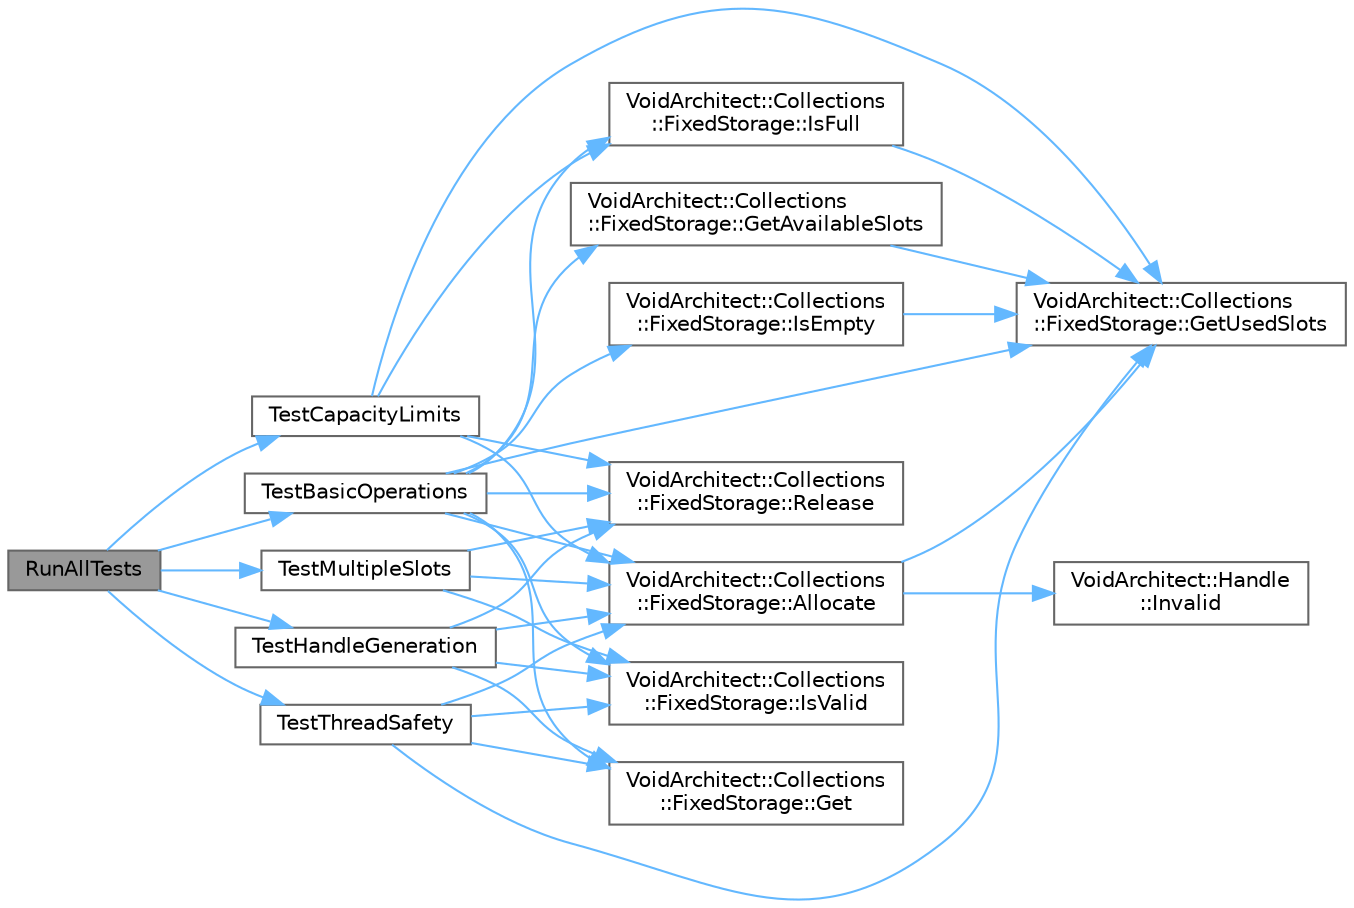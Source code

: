digraph "RunAllTests"
{
 // LATEX_PDF_SIZE
  bgcolor="transparent";
  edge [fontname=Helvetica,fontsize=10,labelfontname=Helvetica,labelfontsize=10];
  node [fontname=Helvetica,fontsize=10,shape=box,height=0.2,width=0.4];
  rankdir="LR";
  Node1 [id="Node000001",label="RunAllTests",height=0.2,width=0.4,color="gray40", fillcolor="grey60", style="filled", fontcolor="black",tooltip="Run all validation tests."];
  Node1 -> Node2 [id="edge34_Node000001_Node000002",color="steelblue1",style="solid",tooltip=" "];
  Node2 [id="Node000002",label="TestBasicOperations",height=0.2,width=0.4,color="grey40", fillcolor="white", style="filled",URL="$_tests_8cpp.html#a3b37debd5d1b3db3bf6fd537398b310f",tooltip="Test basic allocation and access."];
  Node2 -> Node3 [id="edge35_Node000002_Node000003",color="steelblue1",style="solid",tooltip=" "];
  Node3 [id="Node000003",label="VoidArchitect::Collections\l::FixedStorage::Allocate",height=0.2,width=0.4,color="grey40", fillcolor="white", style="filled",URL="$class_void_architect_1_1_collections_1_1_fixed_storage.html#a9f4828c0199ff0cd6a2f08f7622e3e78",tooltip="Allocate a new slot and construct object in-place."];
  Node3 -> Node4 [id="edge36_Node000003_Node000004",color="steelblue1",style="solid",tooltip=" "];
  Node4 [id="Node000004",label="VoidArchitect::Collections\l::FixedStorage::GetUsedSlots",height=0.2,width=0.4,color="grey40", fillcolor="white", style="filled",URL="$class_void_architect_1_1_collections_1_1_fixed_storage.html#a005394a788ffe413201e38331689de39",tooltip="Get the number of currently allocated slots."];
  Node3 -> Node5 [id="edge37_Node000003_Node000005",color="steelblue1",style="solid",tooltip=" "];
  Node5 [id="Node000005",label="VoidArchitect::Handle\l::Invalid",height=0.2,width=0.4,color="grey40", fillcolor="white", style="filled",URL="$struct_void_architect_1_1_handle.html#a791780bb18d11208b419903a9086b937",tooltip="Create an explicitly invalid handle."];
  Node2 -> Node6 [id="edge38_Node000002_Node000006",color="steelblue1",style="solid",tooltip=" "];
  Node6 [id="Node000006",label="VoidArchitect::Collections\l::FixedStorage::Get",height=0.2,width=0.4,color="grey40", fillcolor="white", style="filled",URL="$class_void_architect_1_1_collections_1_1_fixed_storage.html#a721d4fae44f875c5946058de2effd441",tooltip="Get mutable object by handle."];
  Node2 -> Node7 [id="edge39_Node000002_Node000007",color="steelblue1",style="solid",tooltip=" "];
  Node7 [id="Node000007",label="VoidArchitect::Collections\l::FixedStorage::GetAvailableSlots",height=0.2,width=0.4,color="grey40", fillcolor="white", style="filled",URL="$class_void_architect_1_1_collections_1_1_fixed_storage.html#afe2778e3d3166561b21a248eb83e2491",tooltip="Get the number of available slots."];
  Node7 -> Node4 [id="edge40_Node000007_Node000004",color="steelblue1",style="solid",tooltip=" "];
  Node2 -> Node4 [id="edge41_Node000002_Node000004",color="steelblue1",style="solid",tooltip=" "];
  Node2 -> Node8 [id="edge42_Node000002_Node000008",color="steelblue1",style="solid",tooltip=" "];
  Node8 [id="Node000008",label="VoidArchitect::Collections\l::FixedStorage::IsEmpty",height=0.2,width=0.4,color="grey40", fillcolor="white", style="filled",URL="$class_void_architect_1_1_collections_1_1_fixed_storage.html#a4d9fc57bd15e68354859c2c6340daf17",tooltip="Check if storage is empty."];
  Node8 -> Node4 [id="edge43_Node000008_Node000004",color="steelblue1",style="solid",tooltip=" "];
  Node2 -> Node9 [id="edge44_Node000002_Node000009",color="steelblue1",style="solid",tooltip=" "];
  Node9 [id="Node000009",label="VoidArchitect::Collections\l::FixedStorage::IsFull",height=0.2,width=0.4,color="grey40", fillcolor="white", style="filled",URL="$class_void_architect_1_1_collections_1_1_fixed_storage.html#ac2f47d1561f36176b4c0e52e864a9d0e",tooltip="Check if storage is full."];
  Node9 -> Node4 [id="edge45_Node000009_Node000004",color="steelblue1",style="solid",tooltip=" "];
  Node2 -> Node10 [id="edge46_Node000002_Node000010",color="steelblue1",style="solid",tooltip=" "];
  Node10 [id="Node000010",label="VoidArchitect::Collections\l::FixedStorage::IsValid",height=0.2,width=0.4,color="grey40", fillcolor="white", style="filled",URL="$class_void_architect_1_1_collections_1_1_fixed_storage.html#ad0eee9c51c6341c404d860cc841ec73b",tooltip="Check if handle references a valid object."];
  Node2 -> Node11 [id="edge47_Node000002_Node000011",color="steelblue1",style="solid",tooltip=" "];
  Node11 [id="Node000011",label="VoidArchitect::Collections\l::FixedStorage::Release",height=0.2,width=0.4,color="grey40", fillcolor="white", style="filled",URL="$class_void_architect_1_1_collections_1_1_fixed_storage.html#a135e8dbe28a28e611e9c292ca82be518",tooltip="Release a slot and destruct the object."];
  Node1 -> Node12 [id="edge48_Node000001_Node000012",color="steelblue1",style="solid",tooltip=" "];
  Node12 [id="Node000012",label="TestCapacityLimits",height=0.2,width=0.4,color="grey40", fillcolor="white", style="filled",URL="$_tests_8cpp.html#ac03aec7c41cf6ac2237ffe28a14935dc",tooltip="Test capacity limits."];
  Node12 -> Node3 [id="edge49_Node000012_Node000003",color="steelblue1",style="solid",tooltip=" "];
  Node12 -> Node4 [id="edge50_Node000012_Node000004",color="steelblue1",style="solid",tooltip=" "];
  Node12 -> Node9 [id="edge51_Node000012_Node000009",color="steelblue1",style="solid",tooltip=" "];
  Node12 -> Node11 [id="edge52_Node000012_Node000011",color="steelblue1",style="solid",tooltip=" "];
  Node1 -> Node13 [id="edge53_Node000001_Node000013",color="steelblue1",style="solid",tooltip=" "];
  Node13 [id="Node000013",label="TestHandleGeneration",height=0.2,width=0.4,color="grey40", fillcolor="white", style="filled",URL="$_tests_8cpp.html#af3d3ae72d181366ff0cca7dc27106d7f",tooltip="Test handle generation and ABA prevention."];
  Node13 -> Node3 [id="edge54_Node000013_Node000003",color="steelblue1",style="solid",tooltip=" "];
  Node13 -> Node6 [id="edge55_Node000013_Node000006",color="steelblue1",style="solid",tooltip=" "];
  Node13 -> Node10 [id="edge56_Node000013_Node000010",color="steelblue1",style="solid",tooltip=" "];
  Node13 -> Node11 [id="edge57_Node000013_Node000011",color="steelblue1",style="solid",tooltip=" "];
  Node1 -> Node14 [id="edge58_Node000001_Node000014",color="steelblue1",style="solid",tooltip=" "];
  Node14 [id="Node000014",label="TestMultipleSlots",height=0.2,width=0.4,color="grey40", fillcolor="white", style="filled",URL="$_tests_8cpp.html#a82a2fbc0598de9a6ca78f276c49e8d24",tooltip="Test multiple slot allocation and generation tracking."];
  Node14 -> Node3 [id="edge59_Node000014_Node000003",color="steelblue1",style="solid",tooltip=" "];
  Node14 -> Node10 [id="edge60_Node000014_Node000010",color="steelblue1",style="solid",tooltip=" "];
  Node14 -> Node11 [id="edge61_Node000014_Node000011",color="steelblue1",style="solid",tooltip=" "];
  Node1 -> Node15 [id="edge62_Node000001_Node000015",color="steelblue1",style="solid",tooltip=" "];
  Node15 [id="Node000015",label="TestThreadSafety",height=0.2,width=0.4,color="grey40", fillcolor="white", style="filled",URL="$_tests_8cpp.html#ae1041a05860256d48f5056e22e14cc95",tooltip="Test thread safety with concurrent allocations."];
  Node15 -> Node3 [id="edge63_Node000015_Node000003",color="steelblue1",style="solid",tooltip=" "];
  Node15 -> Node6 [id="edge64_Node000015_Node000006",color="steelblue1",style="solid",tooltip=" "];
  Node15 -> Node4 [id="edge65_Node000015_Node000004",color="steelblue1",style="solid",tooltip=" "];
  Node15 -> Node10 [id="edge66_Node000015_Node000010",color="steelblue1",style="solid",tooltip=" "];
}
